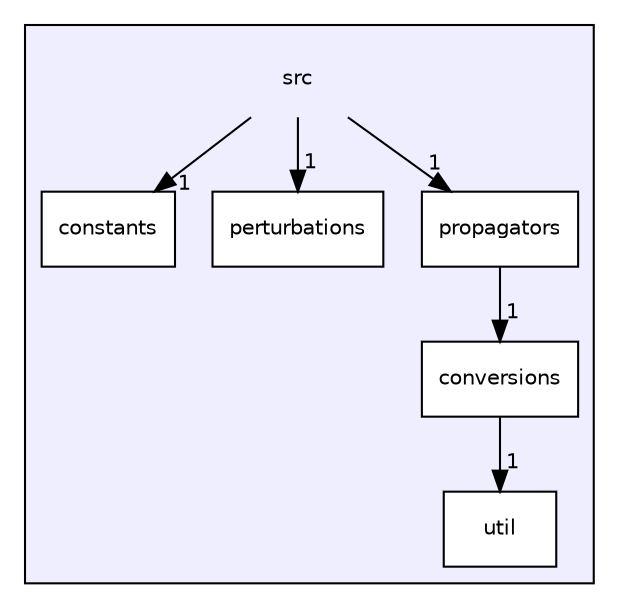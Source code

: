 digraph "src" {
  compound=true
  node [ fontsize="10", fontname="Helvetica"];
  edge [ labelfontsize="10", labelfontname="Helvetica"];
  subgraph clusterdir_68267d1309a1af8e8297ef4c3efbcdba {
    graph [ bgcolor="#eeeeff", pencolor="black", label="" URL="dir_68267d1309a1af8e8297ef4c3efbcdba.html"];
    dir_68267d1309a1af8e8297ef4c3efbcdba [shape=plaintext label="src"];
    dir_55ef98a57036556dcc9a226e6204f780 [shape=box label="constants" color="black" fillcolor="white" style="filled" URL="dir_55ef98a57036556dcc9a226e6204f780.html"];
    dir_7525d6432cd0d075dffa0aef6bc30566 [shape=box label="conversions" color="black" fillcolor="white" style="filled" URL="dir_7525d6432cd0d075dffa0aef6bc30566.html"];
    dir_6d92fb80b9641c838ab72716bed4978c [shape=box label="perturbations" color="black" fillcolor="white" style="filled" URL="dir_6d92fb80b9641c838ab72716bed4978c.html"];
    dir_f17970a62a7e5d096785e593c781d443 [shape=box label="propagators" color="black" fillcolor="white" style="filled" URL="dir_f17970a62a7e5d096785e593c781d443.html"];
    dir_b7878ad5ecbf2506f4125b9d34c97e45 [shape=box label="util" color="black" fillcolor="white" style="filled" URL="dir_b7878ad5ecbf2506f4125b9d34c97e45.html"];
  }
  dir_68267d1309a1af8e8297ef4c3efbcdba->dir_6d92fb80b9641c838ab72716bed4978c [headlabel="1", labeldistance=1.5 headhref="dir_000000_000004.html"];
  dir_68267d1309a1af8e8297ef4c3efbcdba->dir_f17970a62a7e5d096785e593c781d443 [headlabel="1", labeldistance=1.5 headhref="dir_000000_000005.html"];
  dir_68267d1309a1af8e8297ef4c3efbcdba->dir_55ef98a57036556dcc9a226e6204f780 [headlabel="1", labeldistance=1.5 headhref="dir_000000_000001.html"];
  dir_7525d6432cd0d075dffa0aef6bc30566->dir_b7878ad5ecbf2506f4125b9d34c97e45 [headlabel="1", labeldistance=1.5 headhref="dir_000002_000003.html"];
  dir_f17970a62a7e5d096785e593c781d443->dir_7525d6432cd0d075dffa0aef6bc30566 [headlabel="1", labeldistance=1.5 headhref="dir_000005_000002.html"];
}
